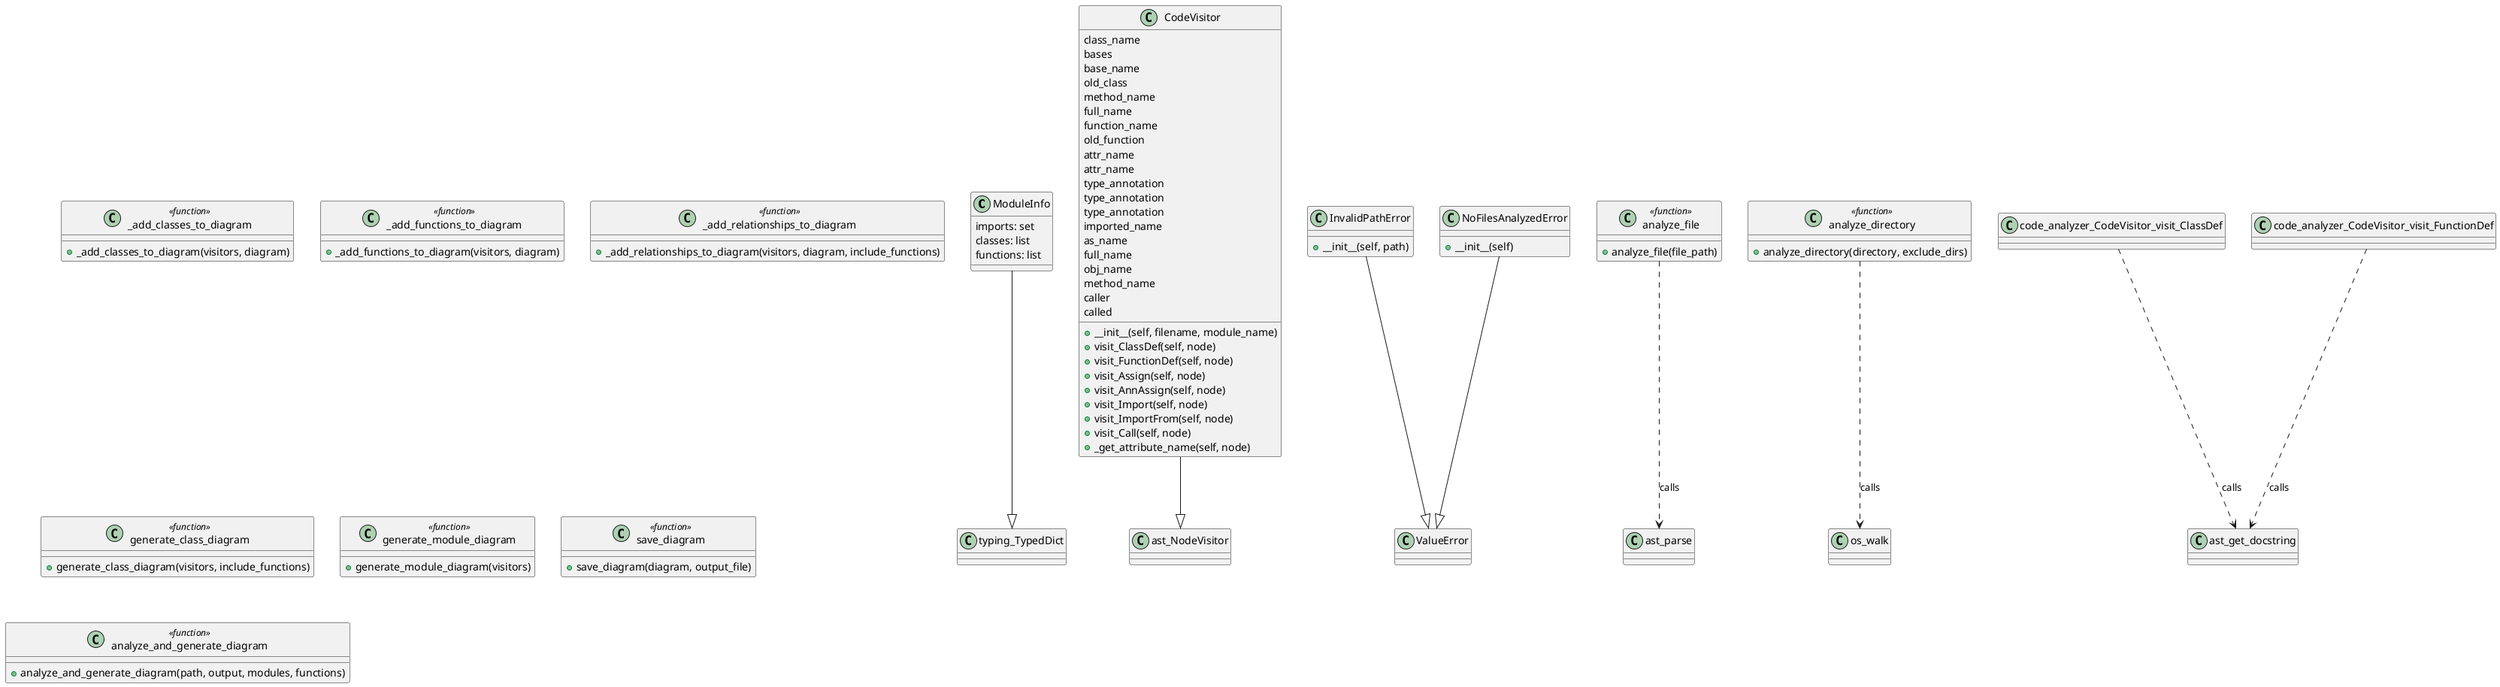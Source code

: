 @startuml "Code Analysis Class Diagram"

' This diagram was automatically generated by the code analyzer

class "ModuleInfo" as code_analyzer_ModuleInfo {
  imports: set
  classes: list
  functions: list
}

class "CodeVisitor" as code_analyzer_CodeVisitor {
  class_name
  bases
  base_name
  old_class
  method_name
  full_name
  function_name
  old_function
  attr_name
  attr_name
  type_annotation
  type_annotation
  type_annotation
  imported_name
  as_name
  full_name
  obj_name
  method_name
  caller
  called
  +__init__(self, filename, module_name)
  +visit_ClassDef(self, node)
  +visit_FunctionDef(self, node)
  +visit_Assign(self, node)
  +visit_AnnAssign(self, node)
  +visit_Import(self, node)
  +visit_ImportFrom(self, node)
  +visit_Call(self, node)
  +_get_attribute_name(self, node)
}

class "InvalidPathError" as code_analyzer_InvalidPathError {
  +__init__(self, path)
}

class "NoFilesAnalyzedError" as code_analyzer_NoFilesAnalyzedError {
  +__init__(self)
}

class "analyze_file" as code_analyzer_analyze_file <<function>> {
  +analyze_file(file_path)
}

class "analyze_directory" as code_analyzer_analyze_directory <<function>> {
  +analyze_directory(directory, exclude_dirs)
}

class "_add_classes_to_diagram" as code_analyzer__add_classes_to_diagram <<function>> {
  +_add_classes_to_diagram(visitors, diagram)
}

class "_add_functions_to_diagram" as code_analyzer__add_functions_to_diagram <<function>> {
  +_add_functions_to_diagram(visitors, diagram)
}

class "_add_relationships_to_diagram" as code_analyzer__add_relationships_to_diagram <<function>> {
  +_add_relationships_to_diagram(visitors, diagram, include_functions)
}

class "generate_class_diagram" as code_analyzer_generate_class_diagram <<function>> {
  +generate_class_diagram(visitors, include_functions)
}

class "generate_module_diagram" as code_analyzer_generate_module_diagram <<function>> {
  +generate_module_diagram(visitors)
}

class "save_diagram" as code_analyzer_save_diagram <<function>> {
  +save_diagram(diagram, output_file)
}

class "analyze_and_generate_diagram" as code_analyzer_analyze_and_generate_diagram <<function>> {
  +analyze_and_generate_diagram(path, output, modules, functions)
}

code_analyzer_ModuleInfo --|> typing_TypedDict
code_analyzer_CodeVisitor --|> ast_NodeVisitor
code_analyzer_InvalidPathError --|> ValueError
code_analyzer_NoFilesAnalyzedError --|> ValueError
code_analyzer_CodeVisitor_visit_ClassDef ..> ast_get_docstring : calls
code_analyzer_CodeVisitor_visit_FunctionDef ..> ast_get_docstring : calls
code_analyzer_analyze_file ..> ast_parse : calls
code_analyzer_analyze_directory ..> os_walk : calls

@enduml